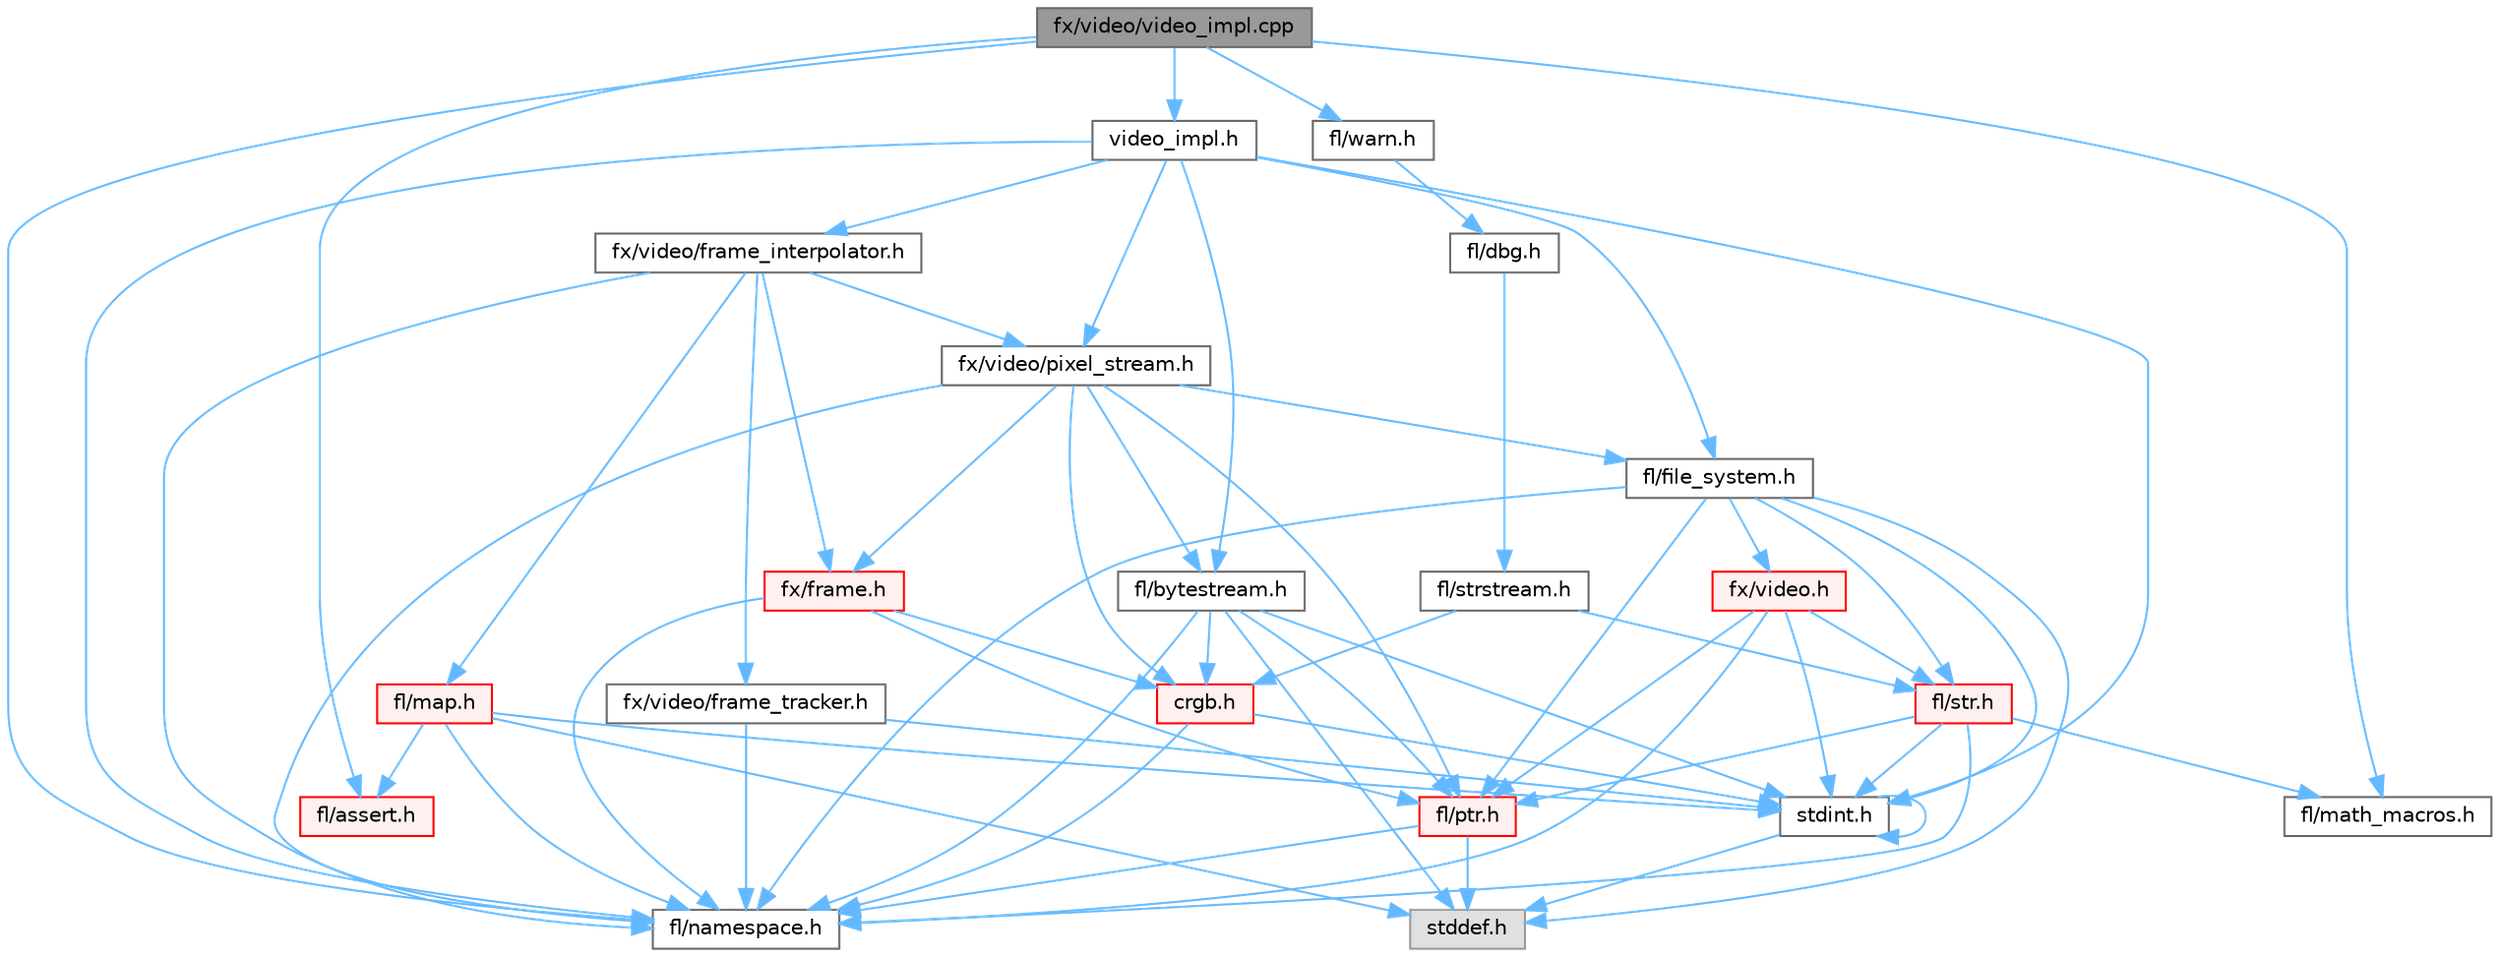 digraph "fx/video/video_impl.cpp"
{
 // INTERACTIVE_SVG=YES
 // LATEX_PDF_SIZE
  bgcolor="transparent";
  edge [fontname=Helvetica,fontsize=10,labelfontname=Helvetica,labelfontsize=10];
  node [fontname=Helvetica,fontsize=10,shape=box,height=0.2,width=0.4];
  Node1 [id="Node000001",label="fx/video/video_impl.cpp",height=0.2,width=0.4,color="gray40", fillcolor="grey60", style="filled", fontcolor="black",tooltip=" "];
  Node1 -> Node2 [id="edge1_Node000001_Node000002",color="steelblue1",style="solid",tooltip=" "];
  Node2 [id="Node000002",label="video_impl.h",height=0.2,width=0.4,color="grey40", fillcolor="white", style="filled",URL="$d5/d82/video__impl_8h.html",tooltip=" "];
  Node2 -> Node3 [id="edge2_Node000002_Node000003",color="steelblue1",style="solid",tooltip=" "];
  Node3 [id="Node000003",label="fl/bytestream.h",height=0.2,width=0.4,color="grey40", fillcolor="white", style="filled",URL="$dd/d2b/bytestream_8h.html",tooltip=" "];
  Node3 -> Node4 [id="edge3_Node000003_Node000004",color="steelblue1",style="solid",tooltip=" "];
  Node4 [id="Node000004",label="stddef.h",height=0.2,width=0.4,color="grey60", fillcolor="#E0E0E0", style="filled",tooltip=" "];
  Node3 -> Node5 [id="edge4_Node000003_Node000005",color="steelblue1",style="solid",tooltip=" "];
  Node5 [id="Node000005",label="stdint.h",height=0.2,width=0.4,color="grey40", fillcolor="white", style="filled",URL="$df/dd8/stdint_8h.html",tooltip=" "];
  Node5 -> Node4 [id="edge5_Node000005_Node000004",color="steelblue1",style="solid",tooltip=" "];
  Node5 -> Node5 [id="edge6_Node000005_Node000005",color="steelblue1",style="solid",tooltip=" "];
  Node3 -> Node6 [id="edge7_Node000003_Node000006",color="steelblue1",style="solid",tooltip=" "];
  Node6 [id="Node000006",label="fl/namespace.h",height=0.2,width=0.4,color="grey40", fillcolor="white", style="filled",URL="$df/d2a/namespace_8h.html",tooltip="Implements the FastLED namespace macros."];
  Node3 -> Node7 [id="edge8_Node000003_Node000007",color="steelblue1",style="solid",tooltip=" "];
  Node7 [id="Node000007",label="fl/ptr.h",height=0.2,width=0.4,color="red", fillcolor="#FFF0F0", style="filled",URL="$dd/d98/ptr_8h.html",tooltip=" "];
  Node7 -> Node4 [id="edge9_Node000007_Node000004",color="steelblue1",style="solid",tooltip=" "];
  Node7 -> Node6 [id="edge10_Node000007_Node000006",color="steelblue1",style="solid",tooltip=" "];
  Node3 -> Node27 [id="edge11_Node000003_Node000027",color="steelblue1",style="solid",tooltip=" "];
  Node27 [id="Node000027",label="crgb.h",height=0.2,width=0.4,color="red", fillcolor="#FFF0F0", style="filled",URL="$db/dd1/crgb_8h.html",tooltip="Defines the red, green, and blue (RGB) pixel struct."];
  Node27 -> Node5 [id="edge12_Node000027_Node000005",color="steelblue1",style="solid",tooltip=" "];
  Node27 -> Node6 [id="edge13_Node000027_Node000006",color="steelblue1",style="solid",tooltip=" "];
  Node2 -> Node31 [id="edge14_Node000002_Node000031",color="steelblue1",style="solid",tooltip=" "];
  Node31 [id="Node000031",label="fl/file_system.h",height=0.2,width=0.4,color="grey40", fillcolor="white", style="filled",URL="$d6/d8d/file__system_8h.html",tooltip=" "];
  Node31 -> Node4 [id="edge15_Node000031_Node000004",color="steelblue1",style="solid",tooltip=" "];
  Node31 -> Node5 [id="edge16_Node000031_Node000005",color="steelblue1",style="solid",tooltip=" "];
  Node31 -> Node6 [id="edge17_Node000031_Node000006",color="steelblue1",style="solid",tooltip=" "];
  Node31 -> Node7 [id="edge18_Node000031_Node000007",color="steelblue1",style="solid",tooltip=" "];
  Node31 -> Node12 [id="edge19_Node000031_Node000012",color="steelblue1",style="solid",tooltip=" "];
  Node12 [id="Node000012",label="fl/str.h",height=0.2,width=0.4,color="red", fillcolor="#FFF0F0", style="filled",URL="$d1/d93/str_8h.html",tooltip=" "];
  Node12 -> Node5 [id="edge20_Node000012_Node000005",color="steelblue1",style="solid",tooltip=" "];
  Node12 -> Node18 [id="edge21_Node000012_Node000018",color="steelblue1",style="solid",tooltip=" "];
  Node18 [id="Node000018",label="fl/math_macros.h",height=0.2,width=0.4,color="grey40", fillcolor="white", style="filled",URL="$d8/db8/math__macros_8h.html",tooltip=" "];
  Node12 -> Node6 [id="edge22_Node000012_Node000006",color="steelblue1",style="solid",tooltip=" "];
  Node12 -> Node7 [id="edge23_Node000012_Node000007",color="steelblue1",style="solid",tooltip=" "];
  Node31 -> Node32 [id="edge24_Node000031_Node000032",color="steelblue1",style="solid",tooltip=" "];
  Node32 [id="Node000032",label="fx/video.h",height=0.2,width=0.4,color="red", fillcolor="#FFF0F0", style="filled",URL="$dd/d78/video_8h.html",tooltip=" "];
  Node32 -> Node5 [id="edge25_Node000032_Node000005",color="steelblue1",style="solid",tooltip=" "];
  Node32 -> Node6 [id="edge26_Node000032_Node000006",color="steelblue1",style="solid",tooltip=" "];
  Node32 -> Node7 [id="edge27_Node000032_Node000007",color="steelblue1",style="solid",tooltip=" "];
  Node32 -> Node12 [id="edge28_Node000032_Node000012",color="steelblue1",style="solid",tooltip=" "];
  Node2 -> Node40 [id="edge29_Node000002_Node000040",color="steelblue1",style="solid",tooltip=" "];
  Node40 [id="Node000040",label="fx/video/frame_interpolator.h",height=0.2,width=0.4,color="grey40", fillcolor="white", style="filled",URL="$d3/dda/frame__interpolator_8h.html",tooltip=" "];
  Node40 -> Node41 [id="edge30_Node000040_Node000041",color="steelblue1",style="solid",tooltip=" "];
  Node41 [id="Node000041",label="fl/map.h",height=0.2,width=0.4,color="red", fillcolor="#FFF0F0", style="filled",URL="$dc/db7/map_8h.html",tooltip=" "];
  Node41 -> Node4 [id="edge31_Node000041_Node000004",color="steelblue1",style="solid",tooltip=" "];
  Node41 -> Node5 [id="edge32_Node000041_Node000005",color="steelblue1",style="solid",tooltip=" "];
  Node41 -> Node42 [id="edge33_Node000041_Node000042",color="steelblue1",style="solid",tooltip=" "];
  Node42 [id="Node000042",label="fl/assert.h",height=0.2,width=0.4,color="red", fillcolor="#FFF0F0", style="filled",URL="$dc/da7/assert_8h.html",tooltip=" "];
  Node41 -> Node6 [id="edge34_Node000041_Node000006",color="steelblue1",style="solid",tooltip=" "];
  Node40 -> Node6 [id="edge35_Node000040_Node000006",color="steelblue1",style="solid",tooltip=" "];
  Node40 -> Node45 [id="edge36_Node000040_Node000045",color="steelblue1",style="solid",tooltip=" "];
  Node45 [id="Node000045",label="fx/frame.h",height=0.2,width=0.4,color="red", fillcolor="#FFF0F0", style="filled",URL="$df/d7d/frame_8h.html",tooltip=" "];
  Node45 -> Node27 [id="edge37_Node000045_Node000027",color="steelblue1",style="solid",tooltip=" "];
  Node45 -> Node6 [id="edge38_Node000045_Node000006",color="steelblue1",style="solid",tooltip=" "];
  Node45 -> Node7 [id="edge39_Node000045_Node000007",color="steelblue1",style="solid",tooltip=" "];
  Node40 -> Node48 [id="edge40_Node000040_Node000048",color="steelblue1",style="solid",tooltip=" "];
  Node48 [id="Node000048",label="fx/video/frame_tracker.h",height=0.2,width=0.4,color="grey40", fillcolor="white", style="filled",URL="$d2/df7/frame__tracker_8h.html",tooltip=" "];
  Node48 -> Node5 [id="edge41_Node000048_Node000005",color="steelblue1",style="solid",tooltip=" "];
  Node48 -> Node6 [id="edge42_Node000048_Node000006",color="steelblue1",style="solid",tooltip=" "];
  Node40 -> Node49 [id="edge43_Node000040_Node000049",color="steelblue1",style="solid",tooltip=" "];
  Node49 [id="Node000049",label="fx/video/pixel_stream.h",height=0.2,width=0.4,color="grey40", fillcolor="white", style="filled",URL="$d3/dfa/pixel__stream_8h.html",tooltip=" "];
  Node49 -> Node27 [id="edge44_Node000049_Node000027",color="steelblue1",style="solid",tooltip=" "];
  Node49 -> Node3 [id="edge45_Node000049_Node000003",color="steelblue1",style="solid",tooltip=" "];
  Node49 -> Node31 [id="edge46_Node000049_Node000031",color="steelblue1",style="solid",tooltip=" "];
  Node49 -> Node6 [id="edge47_Node000049_Node000006",color="steelblue1",style="solid",tooltip=" "];
  Node49 -> Node7 [id="edge48_Node000049_Node000007",color="steelblue1",style="solid",tooltip=" "];
  Node49 -> Node45 [id="edge49_Node000049_Node000045",color="steelblue1",style="solid",tooltip=" "];
  Node2 -> Node49 [id="edge50_Node000002_Node000049",color="steelblue1",style="solid",tooltip=" "];
  Node2 -> Node5 [id="edge51_Node000002_Node000005",color="steelblue1",style="solid",tooltip=" "];
  Node2 -> Node6 [id="edge52_Node000002_Node000006",color="steelblue1",style="solid",tooltip=" "];
  Node1 -> Node42 [id="edge53_Node000001_Node000042",color="steelblue1",style="solid",tooltip=" "];
  Node1 -> Node18 [id="edge54_Node000001_Node000018",color="steelblue1",style="solid",tooltip=" "];
  Node1 -> Node6 [id="edge55_Node000001_Node000006",color="steelblue1",style="solid",tooltip=" "];
  Node1 -> Node50 [id="edge56_Node000001_Node000050",color="steelblue1",style="solid",tooltip=" "];
  Node50 [id="Node000050",label="fl/warn.h",height=0.2,width=0.4,color="grey40", fillcolor="white", style="filled",URL="$de/d77/warn_8h.html",tooltip=" "];
  Node50 -> Node51 [id="edge57_Node000050_Node000051",color="steelblue1",style="solid",tooltip=" "];
  Node51 [id="Node000051",label="fl/dbg.h",height=0.2,width=0.4,color="grey40", fillcolor="white", style="filled",URL="$d6/d01/dbg_8h.html",tooltip=" "];
  Node51 -> Node52 [id="edge58_Node000051_Node000052",color="steelblue1",style="solid",tooltip=" "];
  Node52 [id="Node000052",label="fl/strstream.h",height=0.2,width=0.4,color="grey40", fillcolor="white", style="filled",URL="$d8/d00/strstream_8h.html",tooltip=" "];
  Node52 -> Node27 [id="edge59_Node000052_Node000027",color="steelblue1",style="solid",tooltip=" "];
  Node52 -> Node12 [id="edge60_Node000052_Node000012",color="steelblue1",style="solid",tooltip=" "];
}
